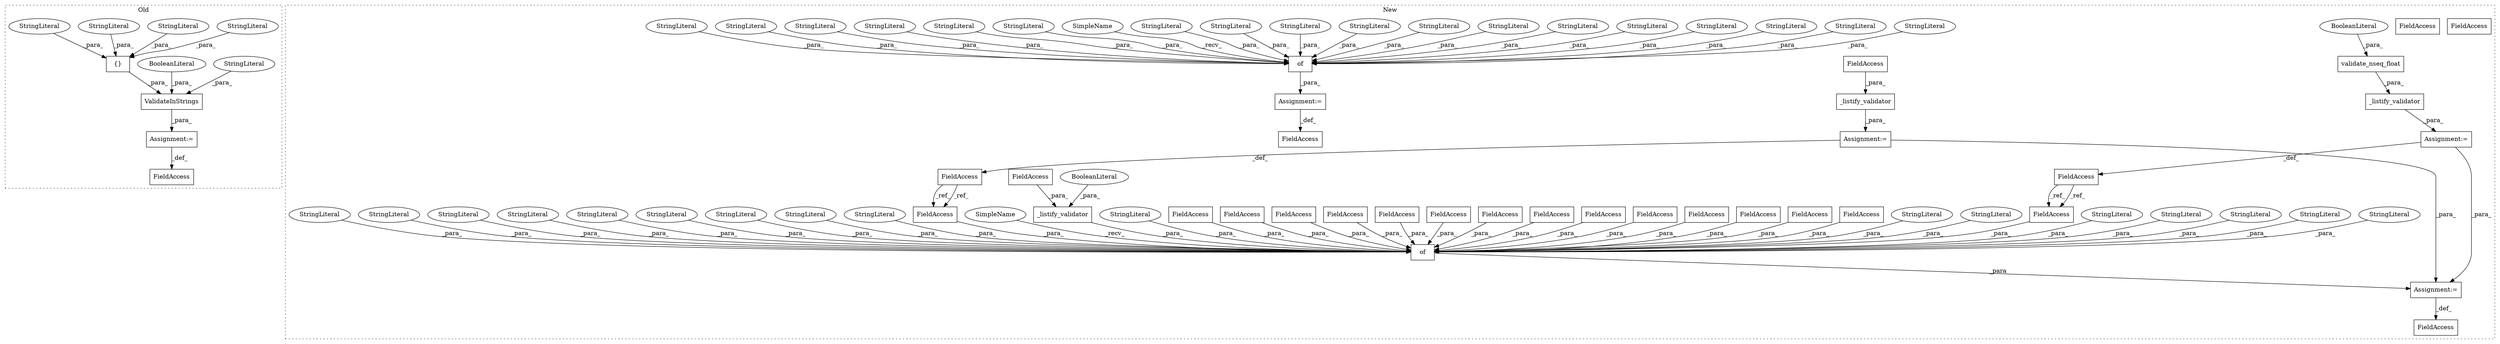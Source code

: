 digraph G {
subgraph cluster0 {
1 [label="ValidateInStrings" a="32" s="27619,27756" l="18,1" shape="box"];
3 [label="{}" a="4" s="27729,27750" l="1,1" shape="box"];
4 [label="FieldAccess" a="22" s="27593" l="25" shape="box"];
28 [label="StringLiteral" a="45" s="27637" l="11" shape="ellipse"];
35 [label="StringLiteral" a="45" s="27730" l="6" shape="ellipse"];
37 [label="StringLiteral" a="45" s="27748" l="2" shape="ellipse"];
39 [label="StringLiteral" a="45" s="27737" l="6" shape="ellipse"];
49 [label="Assignment:=" a="7" s="27618" l="1" shape="box"];
77 [label="BooleanLiteral" a="9" s="27752" l="4" shape="ellipse"];
78 [label="StringLiteral" a="45" s="27744" l="3" shape="ellipse"];
label = "Old";
style="dotted";
}
subgraph cluster1 {
2 [label="validate_nseq_float" a="32" s="22667,22691" l="20,1" shape="box"];
5 [label="FieldAccess" a="22" s="22699" l="16" shape="box"];
6 [label="FieldAccess" a="22" s="22630" l="17" shape="box"];
7 [label="FieldAccess" a="22" s="23284" l="17" shape="box"];
8 [label="of" a="32" s="22720,23301" l="3,1" shape="box"];
9 [label="FieldAccess" a="22" s="22571" l="18" shape="box"];
10 [label="FieldAccess" a="22" s="23256" l="18" shape="box"];
11 [label="FieldAccess" a="22" s="22957" l="21" shape="box"];
12 [label="FieldAccess" a="22" s="23032" l="18" shape="box"];
13 [label="FieldAccess" a="22" s="23228" l="19" shape="box"];
14 [label="FieldAccess" a="22" s="23200" l="18" shape="box"];
15 [label="FieldAccess" a="22" s="23169" l="22" shape="box"];
16 [label="FieldAccess" a="22" s="22923" l="22" shape="box"];
17 [label="FieldAccess" a="22" s="23064" l="18" shape="box"];
18 [label="FieldAccess" a="22" s="22861" l="18" shape="box"];
19 [label="FieldAccess" a="22" s="22829" l="19" shape="box"];
20 [label="FieldAccess" a="22" s="22892" l="18" shape="box"];
21 [label="FieldAccess" a="22" s="22991" l="22" shape="box"];
22 [label="FieldAccess" a="22" s="23138" l="18" shape="box"];
23 [label="FieldAccess" a="22" s="22798" l="18" shape="box"];
24 [label="of" a="32" s="23326,23498" l="3,1" shape="box"];
25 [label="FieldAccess" a="22" s="23308" l="13" shape="box"];
26 [label="BooleanLiteral" a="9" s="22687" l="4" shape="ellipse"];
27 [label="_listify_validator" a="32" s="22648,22692" l="19,1" shape="box"];
29 [label="StringLiteral" a="45" s="23341" l="4" shape="ellipse"];
30 [label="_listify_validator" a="32" s="22731,22784" l="19,1" shape="box"];
31 [label="FieldAccess" a="22" s="22750" l="29" shape="box"];
32 [label="BooleanLiteral" a="9" s="22780" l="4" shape="ellipse"];
33 [label="_listify_validator" a="32" s="22590,22623" l="19,1" shape="box"];
34 [label="FieldAccess" a="22" s="22609" l="14" shape="box"];
36 [label="StringLiteral" a="45" s="23397" l="11" shape="ellipse"];
38 [label="StringLiteral" a="45" s="23333" l="7" shape="ellipse"];
40 [label="StringLiteral" a="45" s="23415" l="17" shape="ellipse"];
41 [label="StringLiteral" a="45" s="23363" l="11" shape="ellipse"];
42 [label="StringLiteral" a="45" s="23375" l="4" shape="ellipse"];
43 [label="StringLiteral" a="45" s="23083" l="17" shape="ellipse"];
44 [label="StringLiteral" a="45" s="23392" l="4" shape="ellipse"];
45 [label="StringLiteral" a="45" s="23275" l="8" shape="ellipse"];
46 [label="StringLiteral" a="45" s="23051" l="12" shape="ellipse"];
47 [label="StringLiteral" a="45" s="22723" l="7" shape="ellipse"];
48 [label="StringLiteral" a="45" s="23248" l="7" shape="ellipse"];
50 [label="StringLiteral" a="45" s="23433" l="5" shape="ellipse"];
51 [label="Assignment:=" a="7" s="22589" l="1" shape="box"];
52 [label="StringLiteral" a="45" s="23457" l="5" shape="ellipse"];
53 [label="StringLiteral" a="45" s="23481" l="4" shape="ellipse"];
54 [label="StringLiteral" a="45" s="22946" l="10" shape="ellipse"];
55 [label="StringLiteral" a="45" s="23358" l="4" shape="ellipse"];
56 [label="StringLiteral" a="45" s="23219" l="8" shape="ellipse"];
57 [label="StringLiteral" a="45" s="22817" l="11" shape="ellipse"];
58 [label="StringLiteral" a="45" s="22849" l="11" shape="ellipse"];
59 [label="StringLiteral" a="45" s="23380" l="11" shape="ellipse"];
60 [label="StringLiteral" a="45" s="22911" l="11" shape="ellipse"];
61 [label="StringLiteral" a="45" s="23157" l="11" shape="ellipse"];
62 [label="Assignment:=" a="7" s="22647" l="1" shape="box"];
63 [label="StringLiteral" a="45" s="22880" l="11" shape="ellipse"];
64 [label="StringLiteral" a="45" s="23439" l="17" shape="ellipse"];
65 [label="StringLiteral" a="45" s="22979" l="11" shape="ellipse"];
66 [label="StringLiteral" a="45" s="23120" l="17" shape="ellipse"];
67 [label="StringLiteral" a="45" s="23329" l="3" shape="ellipse"];
68 [label="StringLiteral" a="45" s="23346" l="11" shape="ellipse"];
69 [label="StringLiteral" a="45" s="23192" l="7" shape="ellipse"];
70 [label="StringLiteral" a="45" s="23409" l="5" shape="ellipse"];
71 [label="StringLiteral" a="45" s="23463" l="17" shape="ellipse"];
72 [label="StringLiteral" a="45" s="23014" l="17" shape="ellipse"];
73 [label="StringLiteral" a="45" s="23486" l="12" shape="ellipse"];
74 [label="Assignment:=" a="7" s="22715" l="1" shape="box"];
75 [label="Assignment:=" a="7" s="23321" l="1" shape="box"];
76 [label="FieldAccess" a="22" s="23101" l="18" shape="box"];
79 [label="StringLiteral" a="45" s="22786" l="11" shape="ellipse"];
80 [label="FieldAccess" a="22" s="23256" l="18" shape="box"];
81 [label="FieldAccess" a="22" s="23284" l="17" shape="box"];
82 [label="SimpleName" a="42" s="23322" l="3" shape="ellipse"];
83 [label="SimpleName" a="42" s="22716" l="3" shape="ellipse"];
label = "New";
style="dotted";
}
1 -> 49 [label="_para_"];
2 -> 27 [label="_para_"];
3 -> 1 [label="_para_"];
6 -> 81 [label="_ref_"];
6 -> 81 [label="_ref_"];
8 -> 74 [label="_para_"];
9 -> 80 [label="_ref_"];
9 -> 80 [label="_ref_"];
11 -> 8 [label="_para_"];
12 -> 8 [label="_para_"];
13 -> 8 [label="_para_"];
14 -> 8 [label="_para_"];
15 -> 8 [label="_para_"];
16 -> 8 [label="_para_"];
17 -> 8 [label="_para_"];
18 -> 8 [label="_para_"];
19 -> 8 [label="_para_"];
20 -> 8 [label="_para_"];
21 -> 8 [label="_para_"];
22 -> 8 [label="_para_"];
23 -> 8 [label="_para_"];
24 -> 75 [label="_para_"];
26 -> 2 [label="_para_"];
27 -> 62 [label="_para_"];
28 -> 1 [label="_para_"];
29 -> 24 [label="_para_"];
30 -> 8 [label="_para_"];
31 -> 30 [label="_para_"];
32 -> 30 [label="_para_"];
33 -> 51 [label="_para_"];
34 -> 33 [label="_para_"];
35 -> 3 [label="_para_"];
36 -> 24 [label="_para_"];
37 -> 3 [label="_para_"];
38 -> 24 [label="_para_"];
39 -> 3 [label="_para_"];
40 -> 24 [label="_para_"];
41 -> 24 [label="_para_"];
42 -> 24 [label="_para_"];
43 -> 8 [label="_para_"];
44 -> 24 [label="_para_"];
45 -> 8 [label="_para_"];
46 -> 8 [label="_para_"];
47 -> 8 [label="_para_"];
48 -> 8 [label="_para_"];
49 -> 4 [label="_def_"];
50 -> 24 [label="_para_"];
51 -> 9 [label="_def_"];
51 -> 74 [label="_para_"];
52 -> 24 [label="_para_"];
53 -> 24 [label="_para_"];
54 -> 8 [label="_para_"];
55 -> 24 [label="_para_"];
56 -> 8 [label="_para_"];
57 -> 8 [label="_para_"];
58 -> 8 [label="_para_"];
59 -> 24 [label="_para_"];
60 -> 8 [label="_para_"];
61 -> 8 [label="_para_"];
62 -> 6 [label="_def_"];
62 -> 74 [label="_para_"];
63 -> 8 [label="_para_"];
64 -> 24 [label="_para_"];
65 -> 8 [label="_para_"];
66 -> 8 [label="_para_"];
67 -> 24 [label="_para_"];
68 -> 24 [label="_para_"];
69 -> 8 [label="_para_"];
70 -> 24 [label="_para_"];
71 -> 24 [label="_para_"];
72 -> 8 [label="_para_"];
73 -> 24 [label="_para_"];
74 -> 5 [label="_def_"];
75 -> 25 [label="_def_"];
76 -> 8 [label="_para_"];
77 -> 1 [label="_para_"];
78 -> 3 [label="_para_"];
79 -> 8 [label="_para_"];
80 -> 8 [label="_para_"];
81 -> 8 [label="_para_"];
82 -> 24 [label="_recv_"];
83 -> 8 [label="_recv_"];
}